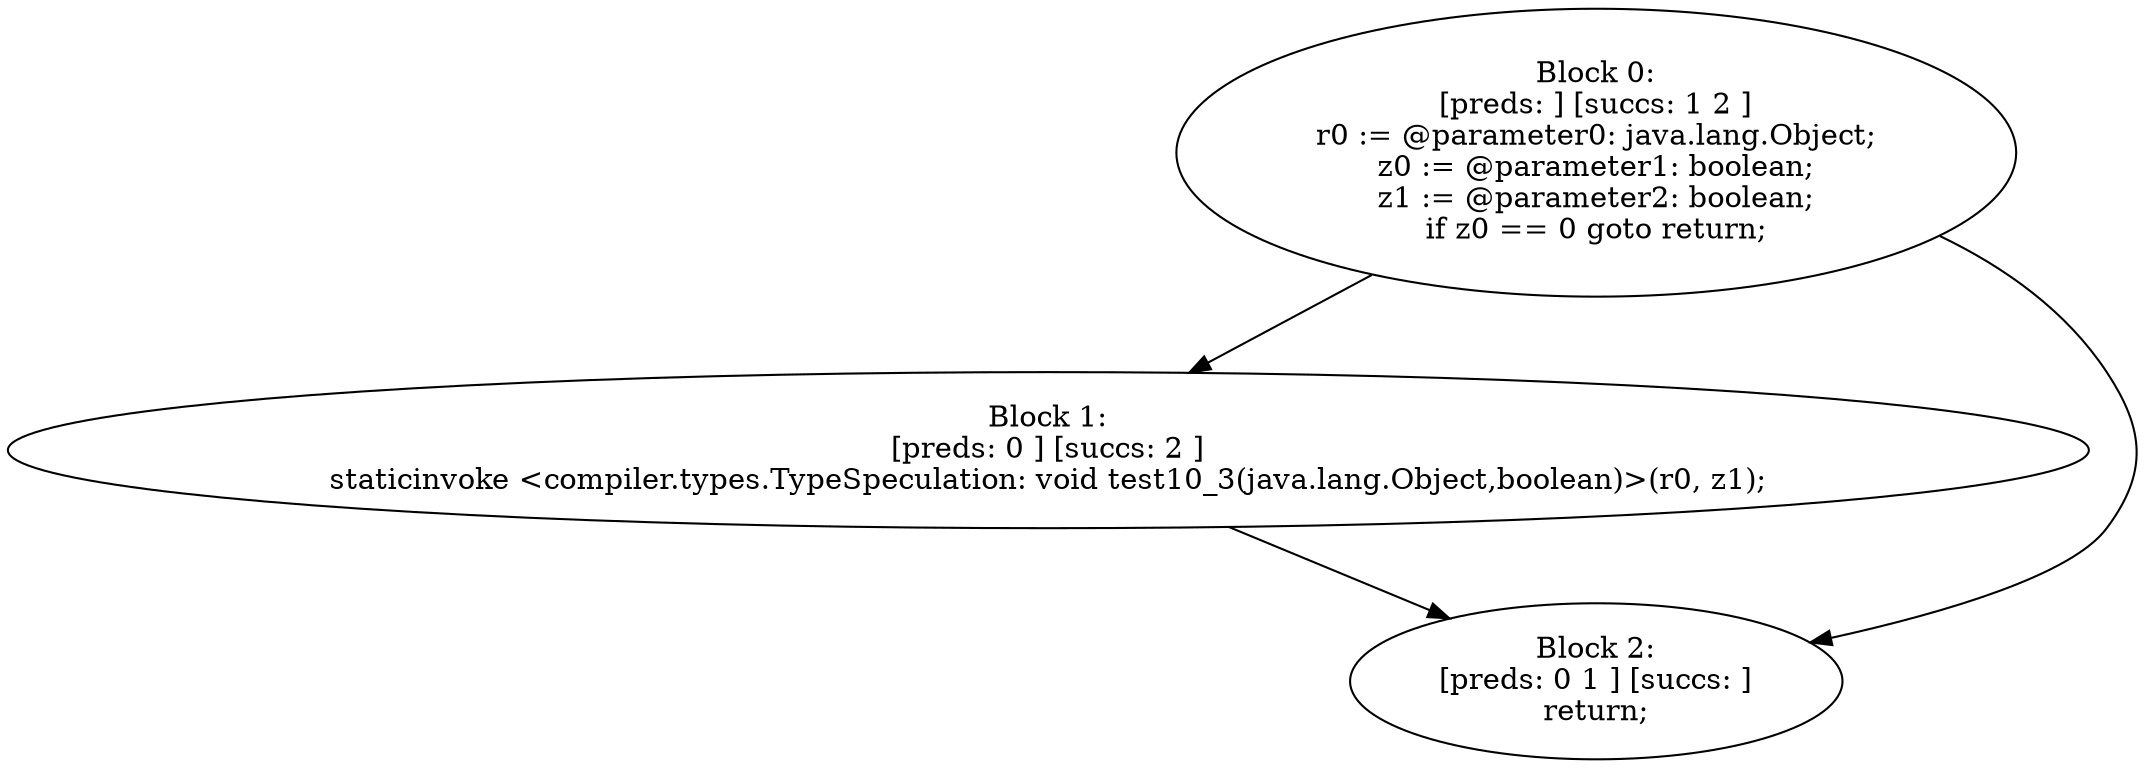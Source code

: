 digraph "unitGraph" {
    "Block 0:
[preds: ] [succs: 1 2 ]
r0 := @parameter0: java.lang.Object;
z0 := @parameter1: boolean;
z1 := @parameter2: boolean;
if z0 == 0 goto return;
"
    "Block 1:
[preds: 0 ] [succs: 2 ]
staticinvoke <compiler.types.TypeSpeculation: void test10_3(java.lang.Object,boolean)>(r0, z1);
"
    "Block 2:
[preds: 0 1 ] [succs: ]
return;
"
    "Block 0:
[preds: ] [succs: 1 2 ]
r0 := @parameter0: java.lang.Object;
z0 := @parameter1: boolean;
z1 := @parameter2: boolean;
if z0 == 0 goto return;
"->"Block 1:
[preds: 0 ] [succs: 2 ]
staticinvoke <compiler.types.TypeSpeculation: void test10_3(java.lang.Object,boolean)>(r0, z1);
";
    "Block 0:
[preds: ] [succs: 1 2 ]
r0 := @parameter0: java.lang.Object;
z0 := @parameter1: boolean;
z1 := @parameter2: boolean;
if z0 == 0 goto return;
"->"Block 2:
[preds: 0 1 ] [succs: ]
return;
";
    "Block 1:
[preds: 0 ] [succs: 2 ]
staticinvoke <compiler.types.TypeSpeculation: void test10_3(java.lang.Object,boolean)>(r0, z1);
"->"Block 2:
[preds: 0 1 ] [succs: ]
return;
";
}
